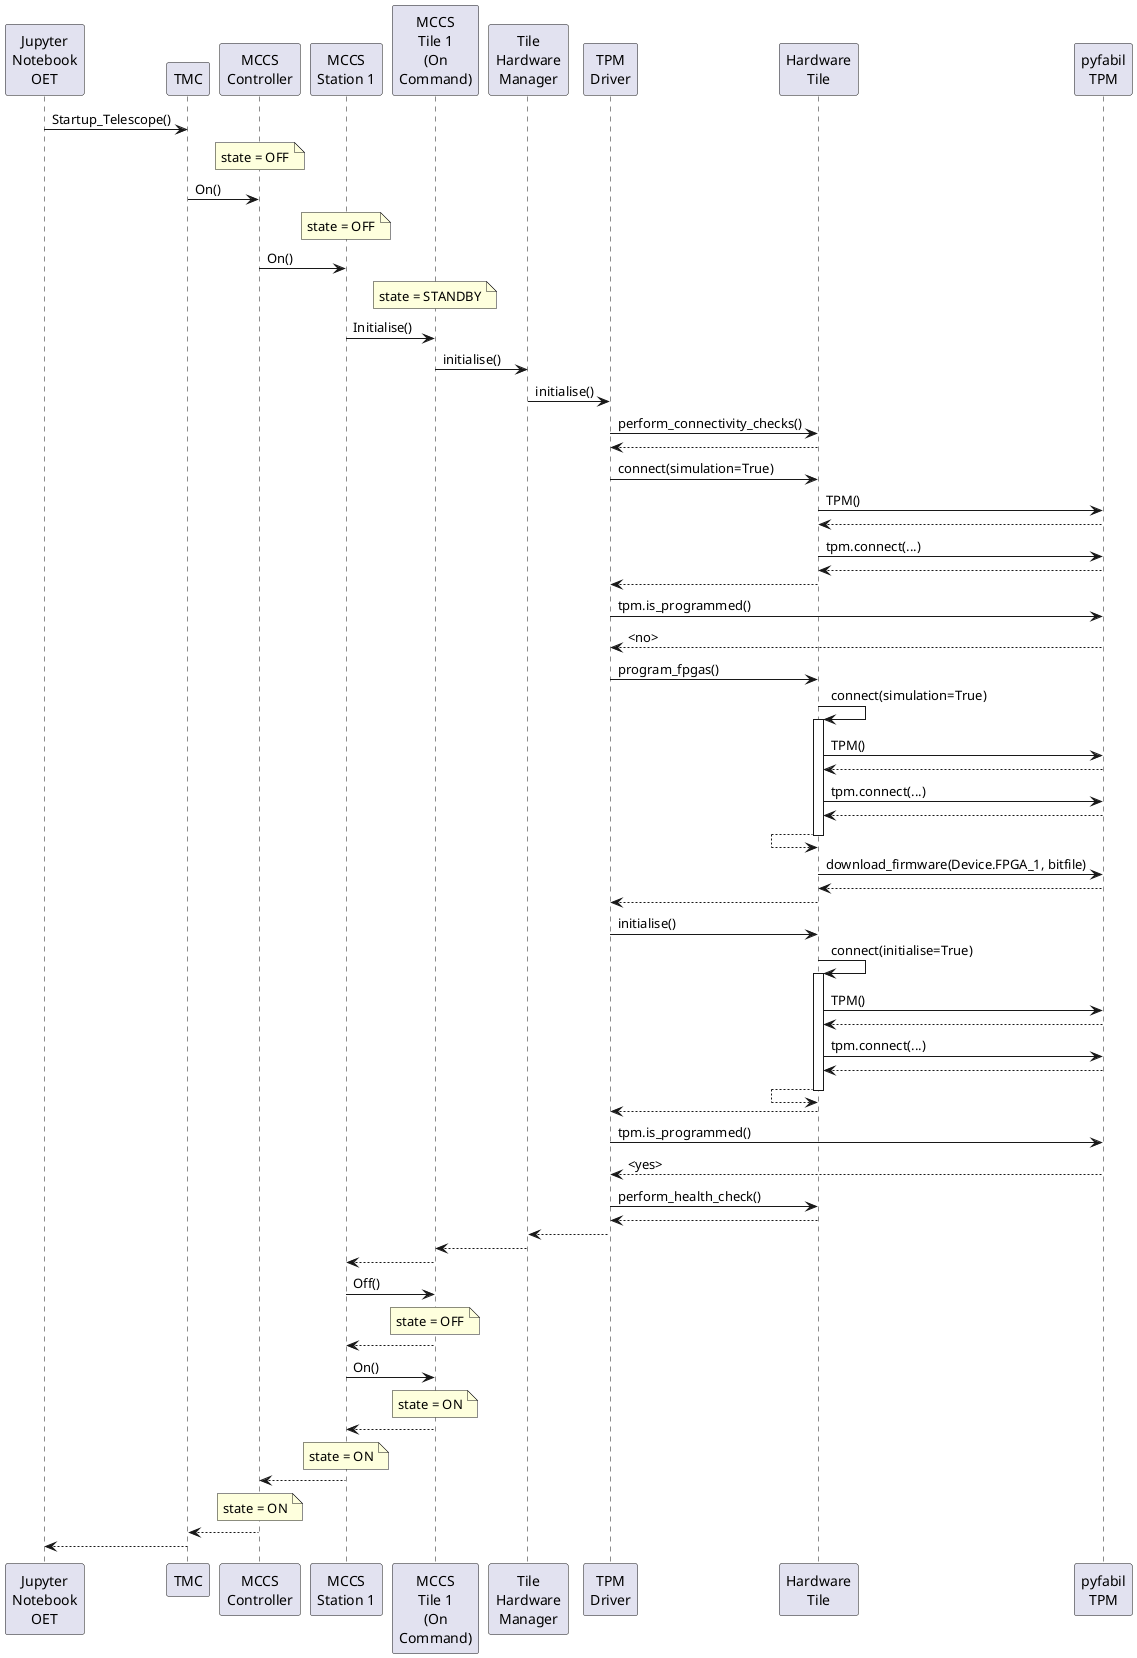 @startuml

participant "Jupyter\nNotebook\nOET" as Jupyter
participant "TMC" as TMC
participant "MCCS\nController" as MCCS_Controller
participant "MCCS\nStation 1" as MCCS_Station_1
participant "MCCS\nTile 1\n(On\nCommand)" as MCCS_Tile_1
participant "Tile\nHardware\nManager" as Tile_HW_Man
participant "TPM\nDriver" as TPM_Drv
participant "Hardware\nTile" as HW_Tile
participant "pyfabil\nTPM" as TPM

Jupyter -> TMC: Startup_Telescope()
note over MCCS_Controller: state = OFF
TMC -> MCCS_Controller: On()
note over MCCS_Station_1: state = OFF
MCCS_Controller -> MCCS_Station_1: On()
note over MCCS_Tile_1: state = STANDBY
MCCS_Station_1 -> MCCS_Tile_1: Initialise()
MCCS_Tile_1 -> Tile_HW_Man: initialise()

Tile_HW_Man -> TPM_Drv: initialise()
TPM_Drv -> HW_Tile: perform_connectivity_checks()
TPM_Drv <-- HW_Tile:
TPM_Drv -> HW_Tile: connect(simulation=True)
HW_Tile -> TPM: TPM()
HW_Tile <-- TPM:
HW_Tile -> TPM: tpm.connect(...)
HW_Tile <-- TPM:
TPM_Drv <-- HW_Tile:
TPM_Drv -> TPM: tpm.is_programmed()
TPM_Drv <-- TPM: <no>

TPM_Drv -> HW_Tile: program_fpgas()
HW_Tile -> HW_Tile: connect(simulation=True)
activate HW_Tile
HW_Tile -> TPM: TPM()
HW_Tile <-- TPM:
HW_Tile -> TPM: tpm.connect(...)
HW_Tile <-- TPM:
HW_Tile <-- HW_Tile:
deactivate HW_Tile
HW_Tile -> TPM: download_firmware(Device.FPGA_1, bitfile)
HW_Tile <-- TPM:
TPM_Drv <-- HW_Tile:

TPM_Drv -> HW_Tile: initialise()

HW_Tile -> HW_Tile: connect(initialise=True)
activate HW_Tile
HW_Tile -> TPM: TPM()
HW_Tile <-- TPM:
HW_Tile -> TPM: tpm.connect(...)
HW_Tile <-- TPM:
HW_Tile <-- HW_Tile:
deactivate HW_Tile
TPM_Drv <-- HW_Tile:

TPM_Drv -> TPM: tpm.is_programmed()
TPM_Drv <-- TPM: <yes>

TPM_Drv -> HW_Tile: perform_health_check()
TPM_Drv <-- HW_Tile:

Tile_HW_Man <-- TPM_Drv:
MCCS_Tile_1 <-- Tile_HW_Man:
MCCS_Station_1 <-- MCCS_Tile_1:

MCCS_Station_1 -> MCCS_Tile_1: Off()
note over MCCS_Tile_1: state = OFF
MCCS_Station_1 <-- MCCS_Tile_1:

MCCS_Station_1 -> MCCS_Tile_1: On()
note over MCCS_Tile_1: state = ON
MCCS_Station_1 <-- MCCS_Tile_1:
note over MCCS_Station_1: state = ON

MCCS_Controller <-- MCCS_Station_1:
note over MCCS_Controller: state = ON

TMC <-- MCCS_Controller:
Jupyter <-- TMC:

@enduml
